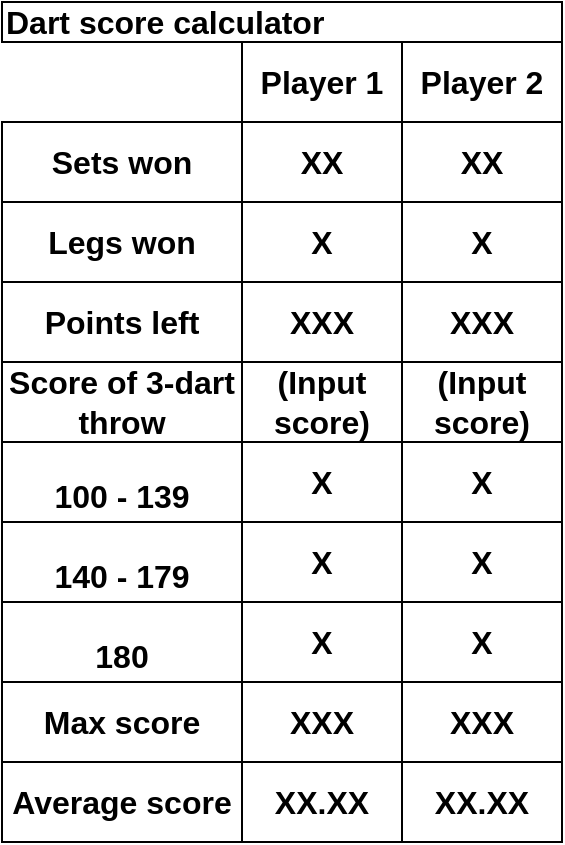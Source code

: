 <mxfile version="14.8.5" type="device"><diagram id="1LjM-pHv2_KW37U5XS4n" name="Page-1"><mxGraphModel dx="1410" dy="760" grid="1" gridSize="10" guides="1" tooltips="1" connect="1" arrows="1" fold="1" page="1" pageScale="1" pageWidth="850" pageHeight="1100" math="0" shadow="0"><root><mxCell id="0"/><mxCell id="1" parent="0"/><mxCell id="h-5Ak1yfUY-8CGUL-hNt-1" value="&lt;div align=&quot;left&quot;&gt;&lt;b&gt;&lt;font style=&quot;font-size: 16px&quot;&gt;Dart score calculator&lt;/font&gt;&lt;/b&gt;&lt;/div&gt;" style="rounded=0;whiteSpace=wrap;html=1;align=left;" parent="1" vertex="1"><mxGeometry x="80" y="20" width="280" height="20" as="geometry"/></mxCell><mxCell id="h-5Ak1yfUY-8CGUL-hNt-2" value="&lt;b&gt;&lt;font style=&quot;font-size: 16px&quot;&gt;Player 1&lt;/font&gt;&lt;/b&gt;" style="rounded=0;whiteSpace=wrap;html=1;" parent="1" vertex="1"><mxGeometry x="200" y="40" width="80" height="40" as="geometry"/></mxCell><mxCell id="h-5Ak1yfUY-8CGUL-hNt-3" value="&lt;b&gt;&lt;font style=&quot;font-size: 16px&quot;&gt;Player 2&lt;br&gt;&lt;/font&gt;&lt;/b&gt;" style="rounded=0;whiteSpace=wrap;html=1;" parent="1" vertex="1"><mxGeometry x="280" y="40" width="80" height="40" as="geometry"/></mxCell><mxCell id="h-5Ak1yfUY-8CGUL-hNt-53" value="&lt;font style=&quot;font-size: 16px&quot;&gt;&lt;b&gt;Score of 3-dart throw&lt;br&gt;&lt;/b&gt;&lt;/font&gt;" style="rounded=0;whiteSpace=wrap;html=1;" parent="1" vertex="1"><mxGeometry x="80" y="200" width="120" height="40" as="geometry"/></mxCell><mxCell id="h-5Ak1yfUY-8CGUL-hNt-54" value="&lt;font style=&quot;font-size: 16px&quot;&gt;&lt;b&gt;(Input score)&lt;br&gt;&lt;/b&gt;&lt;/font&gt;" style="rounded=0;whiteSpace=wrap;html=1;" parent="1" vertex="1"><mxGeometry x="280" y="200" width="80" height="40" as="geometry"/></mxCell><mxCell id="h-5Ak1yfUY-8CGUL-hNt-55" value="&lt;font style=&quot;font-size: 16px&quot;&gt;&lt;b&gt;(Input score)&lt;br&gt;&lt;/b&gt;&lt;/font&gt;" style="rounded=0;whiteSpace=wrap;html=1;" parent="1" vertex="1"><mxGeometry x="200" y="200" width="80" height="40" as="geometry"/></mxCell><mxCell id="h-5Ak1yfUY-8CGUL-hNt-56" value="&lt;font style=&quot;font-size: 16px&quot;&gt;&lt;b&gt;Sets won&lt;br&gt;&lt;/b&gt;&lt;/font&gt;" style="rounded=0;whiteSpace=wrap;html=1;" parent="1" vertex="1"><mxGeometry x="80" y="80" width="120" height="40" as="geometry"/></mxCell><mxCell id="h-5Ak1yfUY-8CGUL-hNt-58" value="&lt;font style=&quot;font-size: 16px&quot;&gt;&lt;b&gt;XX&lt;/b&gt;&lt;/font&gt;" style="rounded=0;whiteSpace=wrap;html=1;" parent="1" vertex="1"><mxGeometry x="280" y="80" width="80" height="40" as="geometry"/></mxCell><mxCell id="h-5Ak1yfUY-8CGUL-hNt-59" value="&lt;font style=&quot;font-size: 16px&quot;&gt;&lt;b&gt;XX&lt;/b&gt;&lt;/font&gt;" style="rounded=0;whiteSpace=wrap;html=1;" parent="1" vertex="1"><mxGeometry x="200" y="80" width="80" height="40" as="geometry"/></mxCell><mxCell id="h-5Ak1yfUY-8CGUL-hNt-60" value="&lt;font style=&quot;font-size: 16px&quot;&gt;&lt;b&gt;Legs won&lt;br&gt;&lt;/b&gt;&lt;/font&gt;" style="rounded=0;whiteSpace=wrap;html=1;" parent="1" vertex="1"><mxGeometry x="80" y="120" width="120" height="40" as="geometry"/></mxCell><mxCell id="h-5Ak1yfUY-8CGUL-hNt-61" value="&lt;font style=&quot;font-size: 16px&quot;&gt;&lt;b&gt;X&lt;/b&gt;&lt;/font&gt;" style="rounded=0;whiteSpace=wrap;html=1;" parent="1" vertex="1"><mxGeometry x="280" y="120" width="80" height="40" as="geometry"/></mxCell><mxCell id="h-5Ak1yfUY-8CGUL-hNt-62" value="&lt;font style=&quot;font-size: 16px&quot;&gt;&lt;b&gt;X&lt;/b&gt;&lt;/font&gt;" style="rounded=0;whiteSpace=wrap;html=1;" parent="1" vertex="1"><mxGeometry x="200" y="120" width="80" height="40" as="geometry"/></mxCell><mxCell id="h-5Ak1yfUY-8CGUL-hNt-63" value="&lt;font style=&quot;font-size: 16px&quot;&gt;&lt;b&gt;Points left&lt;br&gt;&lt;/b&gt;&lt;/font&gt;" style="rounded=0;whiteSpace=wrap;html=1;" parent="1" vertex="1"><mxGeometry x="80" y="160" width="120" height="40" as="geometry"/></mxCell><mxCell id="h-5Ak1yfUY-8CGUL-hNt-64" value="&lt;font style=&quot;font-size: 16px&quot;&gt;&lt;b&gt;XXX&lt;/b&gt;&lt;/font&gt;" style="rounded=0;whiteSpace=wrap;html=1;" parent="1" vertex="1"><mxGeometry x="280" y="160" width="80" height="40" as="geometry"/></mxCell><mxCell id="h-5Ak1yfUY-8CGUL-hNt-65" value="&lt;font style=&quot;font-size: 16px&quot;&gt;&lt;b&gt;XXX&lt;/b&gt;&lt;/font&gt;" style="rounded=0;whiteSpace=wrap;html=1;" parent="1" vertex="1"><mxGeometry x="200" y="160" width="80" height="40" as="geometry"/></mxCell><mxCell id="h-5Ak1yfUY-8CGUL-hNt-69" value="&lt;br&gt;&lt;b&gt;&lt;font style=&quot;font-size: 16px&quot;&gt;100 - 139&lt;br&gt;&lt;/font&gt;&lt;/b&gt;" style="rounded=0;whiteSpace=wrap;html=1;" parent="1" vertex="1"><mxGeometry x="80" y="240" width="120" height="40" as="geometry"/></mxCell><mxCell id="h-5Ak1yfUY-8CGUL-hNt-70" value="&lt;br&gt;&lt;b&gt;&lt;font style=&quot;font-size: 16px&quot;&gt;140 - 179&lt;br&gt;&lt;/font&gt;&lt;/b&gt;" style="rounded=0;whiteSpace=wrap;html=1;" parent="1" vertex="1"><mxGeometry x="80" y="280" width="120" height="40" as="geometry"/></mxCell><mxCell id="h-5Ak1yfUY-8CGUL-hNt-71" value="&lt;br&gt;&lt;b&gt;&lt;font style=&quot;font-size: 16px&quot;&gt;180&lt;/font&gt;&lt;/b&gt;" style="rounded=0;whiteSpace=wrap;html=1;" parent="1" vertex="1"><mxGeometry x="80" y="320" width="120" height="40" as="geometry"/></mxCell><mxCell id="h-5Ak1yfUY-8CGUL-hNt-72" value="&lt;font style=&quot;font-size: 16px&quot;&gt;&lt;b&gt;X&lt;/b&gt;&lt;/font&gt;" style="rounded=0;whiteSpace=wrap;html=1;" parent="1" vertex="1"><mxGeometry x="200" y="240" width="80" height="40" as="geometry"/></mxCell><mxCell id="h-5Ak1yfUY-8CGUL-hNt-73" value="&lt;font style=&quot;font-size: 16px&quot;&gt;&lt;b&gt;X&lt;/b&gt;&lt;/font&gt;" style="rounded=0;whiteSpace=wrap;html=1;" parent="1" vertex="1"><mxGeometry x="280" y="240" width="80" height="40" as="geometry"/></mxCell><mxCell id="h-5Ak1yfUY-8CGUL-hNt-74" value="&lt;font style=&quot;font-size: 16px&quot;&gt;&lt;b&gt;X&lt;/b&gt;&lt;/font&gt;" style="rounded=0;whiteSpace=wrap;html=1;" parent="1" vertex="1"><mxGeometry x="200" y="280" width="80" height="40" as="geometry"/></mxCell><mxCell id="h-5Ak1yfUY-8CGUL-hNt-75" value="&lt;font style=&quot;font-size: 16px&quot;&gt;&lt;b&gt;X&lt;/b&gt;&lt;/font&gt;" style="rounded=0;whiteSpace=wrap;html=1;" parent="1" vertex="1"><mxGeometry x="280" y="280" width="80" height="40" as="geometry"/></mxCell><mxCell id="h-5Ak1yfUY-8CGUL-hNt-76" value="&lt;font style=&quot;font-size: 16px&quot;&gt;&lt;b&gt;X&lt;/b&gt;&lt;/font&gt;" style="rounded=0;whiteSpace=wrap;html=1;" parent="1" vertex="1"><mxGeometry x="200" y="320" width="80" height="40" as="geometry"/></mxCell><mxCell id="h-5Ak1yfUY-8CGUL-hNt-77" value="&lt;font style=&quot;font-size: 16px&quot;&gt;&lt;b&gt;X&lt;/b&gt;&lt;/font&gt;" style="rounded=0;whiteSpace=wrap;html=1;" parent="1" vertex="1"><mxGeometry x="280" y="320" width="80" height="40" as="geometry"/></mxCell><mxCell id="h-5Ak1yfUY-8CGUL-hNt-79" value="&lt;font style=&quot;font-size: 16px&quot;&gt;&lt;b&gt;Max score&lt;br&gt;&lt;/b&gt;&lt;/font&gt;" style="rounded=0;whiteSpace=wrap;html=1;" parent="1" vertex="1"><mxGeometry x="80" y="360" width="120" height="40" as="geometry"/></mxCell><mxCell id="h-5Ak1yfUY-8CGUL-hNt-80" value="&lt;font style=&quot;font-size: 16px&quot;&gt;&lt;b&gt;Average score&lt;br&gt;&lt;/b&gt;&lt;/font&gt;" style="rounded=0;whiteSpace=wrap;html=1;" parent="1" vertex="1"><mxGeometry x="80" y="400" width="120" height="40" as="geometry"/></mxCell><mxCell id="h-5Ak1yfUY-8CGUL-hNt-81" value="&lt;font style=&quot;font-size: 16px&quot;&gt;&lt;b&gt;X&lt;/b&gt;&lt;/font&gt;&lt;font size=&quot;1&quot;&gt;&lt;b style=&quot;font-size: 16px&quot;&gt;XX&lt;/b&gt;&lt;/font&gt;" style="rounded=0;whiteSpace=wrap;html=1;" parent="1" vertex="1"><mxGeometry x="200" y="360" width="80" height="40" as="geometry"/></mxCell><mxCell id="h-5Ak1yfUY-8CGUL-hNt-82" value="&lt;font style=&quot;font-size: 16px&quot;&gt;&lt;b&gt;X&lt;/b&gt;&lt;/font&gt;&lt;font size=&quot;1&quot;&gt;&lt;b style=&quot;font-size: 16px&quot;&gt;XX&lt;/b&gt;&lt;/font&gt;" style="rounded=0;whiteSpace=wrap;html=1;" parent="1" vertex="1"><mxGeometry x="280" y="360" width="80" height="40" as="geometry"/></mxCell><mxCell id="h-5Ak1yfUY-8CGUL-hNt-83" value="&lt;font style=&quot;font-size: 16px&quot;&gt;&lt;b&gt;XX.XX&lt;/b&gt;&lt;/font&gt;" style="rounded=0;whiteSpace=wrap;html=1;" parent="1" vertex="1"><mxGeometry x="200" y="400" width="80" height="40" as="geometry"/></mxCell><mxCell id="h-5Ak1yfUY-8CGUL-hNt-84" value="&lt;font style=&quot;font-size: 16px&quot;&gt;&lt;b&gt;XX.XX&lt;/b&gt;&lt;/font&gt;" style="rounded=0;whiteSpace=wrap;html=1;" parent="1" vertex="1"><mxGeometry x="280" y="400" width="80" height="40" as="geometry"/></mxCell></root></mxGraphModel></diagram></mxfile>